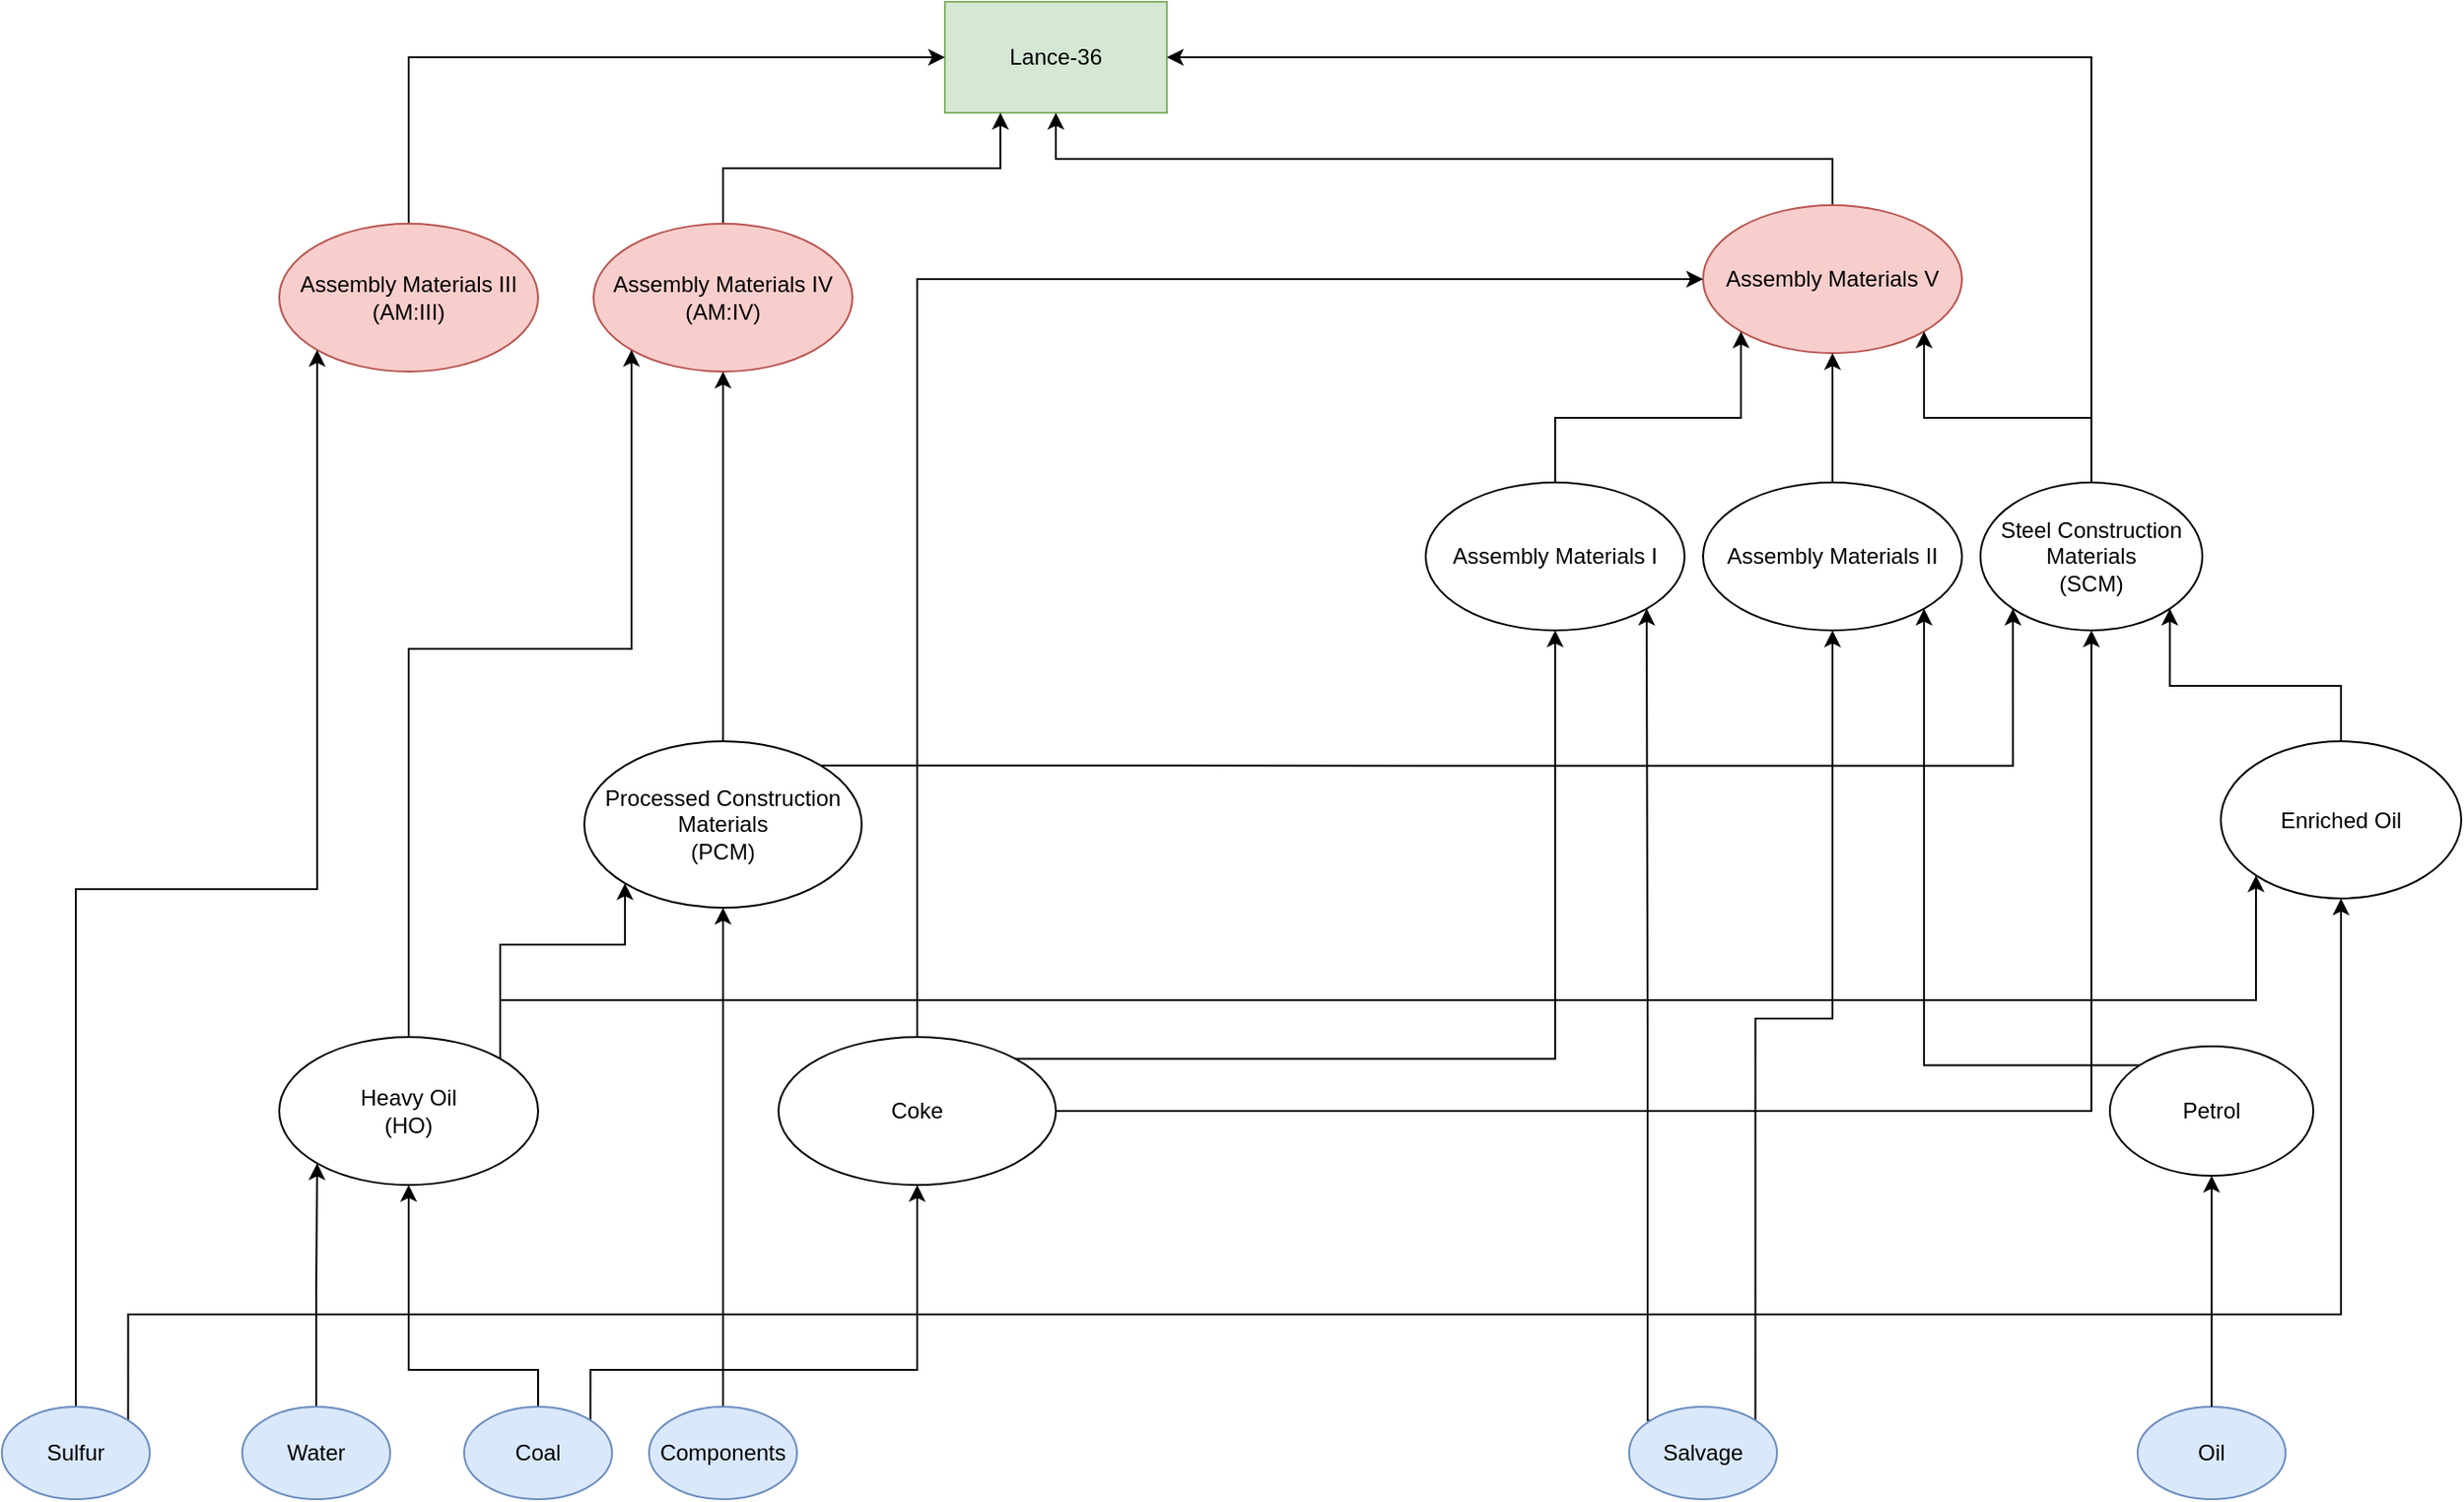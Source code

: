 <mxfile version="20.5.1" type="github">
  <diagram id="C2fSY1v2SiZeoUbDoYyL" name="Page-1">
    <mxGraphModel dx="1673" dy="896" grid="1" gridSize="10" guides="1" tooltips="1" connect="1" arrows="1" fold="1" page="1" pageScale="1" pageWidth="1654" pageHeight="1169" math="0" shadow="0">
      <root>
        <mxCell id="0" />
        <mxCell id="1" parent="0" />
        <mxCell id="mZHqQBj5hLjFbB_GEljO-1" value="Lance-36" style="rounded=0;whiteSpace=wrap;html=1;fillColor=#d5e8d4;strokeColor=#82b366;" vertex="1" parent="1">
          <mxGeometry x="550" y="50" width="120" height="60" as="geometry" />
        </mxCell>
        <mxCell id="mZHqQBj5hLjFbB_GEljO-8" style="edgeStyle=orthogonalEdgeStyle;rounded=0;orthogonalLoop=1;jettySize=auto;html=1;exitX=0.5;exitY=0;exitDx=0;exitDy=0;entryX=0;entryY=0.5;entryDx=0;entryDy=0;" edge="1" parent="1" source="mZHqQBj5hLjFbB_GEljO-2" target="mZHqQBj5hLjFbB_GEljO-1">
          <mxGeometry relative="1" as="geometry" />
        </mxCell>
        <mxCell id="mZHqQBj5hLjFbB_GEljO-2" value="Assembly Materials III&lt;br&gt;(AM:III)" style="ellipse;whiteSpace=wrap;html=1;fillColor=#f8cecc;strokeColor=#b85450;" vertex="1" parent="1">
          <mxGeometry x="190" y="170" width="140" height="80" as="geometry" />
        </mxCell>
        <mxCell id="mZHqQBj5hLjFbB_GEljO-7" style="edgeStyle=orthogonalEdgeStyle;rounded=0;orthogonalLoop=1;jettySize=auto;html=1;exitX=0.5;exitY=0;exitDx=0;exitDy=0;entryX=0.25;entryY=1;entryDx=0;entryDy=0;" edge="1" parent="1" source="mZHqQBj5hLjFbB_GEljO-3" target="mZHqQBj5hLjFbB_GEljO-1">
          <mxGeometry relative="1" as="geometry" />
        </mxCell>
        <mxCell id="mZHqQBj5hLjFbB_GEljO-3" value="Assembly Materials IV&lt;br&gt;(AM:IV)" style="ellipse;whiteSpace=wrap;html=1;fillColor=#f8cecc;strokeColor=#b85450;" vertex="1" parent="1">
          <mxGeometry x="360" y="170" width="140" height="80" as="geometry" />
        </mxCell>
        <mxCell id="mZHqQBj5hLjFbB_GEljO-9" style="edgeStyle=orthogonalEdgeStyle;rounded=0;orthogonalLoop=1;jettySize=auto;html=1;exitX=0.5;exitY=0;exitDx=0;exitDy=0;entryX=0.5;entryY=1;entryDx=0;entryDy=0;" edge="1" parent="1" source="mZHqQBj5hLjFbB_GEljO-4" target="mZHqQBj5hLjFbB_GEljO-1">
          <mxGeometry relative="1" as="geometry" />
        </mxCell>
        <mxCell id="mZHqQBj5hLjFbB_GEljO-4" value="Assembly Materials V" style="ellipse;whiteSpace=wrap;html=1;fillColor=#f8cecc;strokeColor=#b85450;" vertex="1" parent="1">
          <mxGeometry x="960" y="160" width="140" height="80" as="geometry" />
        </mxCell>
        <mxCell id="mZHqQBj5hLjFbB_GEljO-12" style="edgeStyle=orthogonalEdgeStyle;rounded=0;orthogonalLoop=1;jettySize=auto;html=1;exitX=0.5;exitY=0;exitDx=0;exitDy=0;entryX=1;entryY=0.5;entryDx=0;entryDy=0;" edge="1" parent="1" source="mZHqQBj5hLjFbB_GEljO-10" target="mZHqQBj5hLjFbB_GEljO-1">
          <mxGeometry relative="1" as="geometry" />
        </mxCell>
        <mxCell id="mZHqQBj5hLjFbB_GEljO-34" style="edgeStyle=orthogonalEdgeStyle;rounded=0;orthogonalLoop=1;jettySize=auto;html=1;exitX=0.5;exitY=0;exitDx=0;exitDy=0;entryX=1;entryY=1;entryDx=0;entryDy=0;" edge="1" parent="1" source="mZHqQBj5hLjFbB_GEljO-10" target="mZHqQBj5hLjFbB_GEljO-4">
          <mxGeometry relative="1" as="geometry" />
        </mxCell>
        <mxCell id="mZHqQBj5hLjFbB_GEljO-10" value="Steel Construction Materials&lt;br&gt;(SCM)" style="ellipse;whiteSpace=wrap;html=1;" vertex="1" parent="1">
          <mxGeometry x="1110" y="310" width="120" height="80" as="geometry" />
        </mxCell>
        <mxCell id="mZHqQBj5hLjFbB_GEljO-15" style="edgeStyle=orthogonalEdgeStyle;rounded=0;orthogonalLoop=1;jettySize=auto;html=1;exitX=0.5;exitY=0;exitDx=0;exitDy=0;entryX=0.5;entryY=1;entryDx=0;entryDy=0;" edge="1" parent="1" source="mZHqQBj5hLjFbB_GEljO-13" target="mZHqQBj5hLjFbB_GEljO-3">
          <mxGeometry relative="1" as="geometry">
            <Array as="points">
              <mxPoint x="430" y="400" />
              <mxPoint x="430" y="400" />
            </Array>
          </mxGeometry>
        </mxCell>
        <mxCell id="mZHqQBj5hLjFbB_GEljO-16" style="edgeStyle=orthogonalEdgeStyle;rounded=0;orthogonalLoop=1;jettySize=auto;html=1;exitX=1;exitY=0;exitDx=0;exitDy=0;entryX=0;entryY=1;entryDx=0;entryDy=0;" edge="1" parent="1" source="mZHqQBj5hLjFbB_GEljO-13" target="mZHqQBj5hLjFbB_GEljO-10">
          <mxGeometry relative="1" as="geometry" />
        </mxCell>
        <mxCell id="mZHqQBj5hLjFbB_GEljO-13" value="Processed Construction Materials &lt;br&gt;(PCM)" style="ellipse;whiteSpace=wrap;html=1;" vertex="1" parent="1">
          <mxGeometry x="355" y="450" width="150" height="90" as="geometry" />
        </mxCell>
        <mxCell id="mZHqQBj5hLjFbB_GEljO-18" style="edgeStyle=orthogonalEdgeStyle;rounded=0;orthogonalLoop=1;jettySize=auto;html=1;exitX=1;exitY=0;exitDx=0;exitDy=0;entryX=0;entryY=1;entryDx=0;entryDy=0;" edge="1" parent="1" source="mZHqQBj5hLjFbB_GEljO-17" target="mZHqQBj5hLjFbB_GEljO-13">
          <mxGeometry relative="1" as="geometry">
            <Array as="points">
              <mxPoint x="310" y="560" />
              <mxPoint x="377" y="560" />
            </Array>
          </mxGeometry>
        </mxCell>
        <mxCell id="mZHqQBj5hLjFbB_GEljO-20" style="edgeStyle=orthogonalEdgeStyle;rounded=0;orthogonalLoop=1;jettySize=auto;html=1;exitX=0.5;exitY=0;exitDx=0;exitDy=0;entryX=0;entryY=1;entryDx=0;entryDy=0;" edge="1" parent="1" source="mZHqQBj5hLjFbB_GEljO-17" target="mZHqQBj5hLjFbB_GEljO-3">
          <mxGeometry relative="1" as="geometry">
            <Array as="points">
              <mxPoint x="260" y="400" />
              <mxPoint x="381" y="400" />
            </Array>
          </mxGeometry>
        </mxCell>
        <mxCell id="mZHqQBj5hLjFbB_GEljO-46" style="edgeStyle=orthogonalEdgeStyle;rounded=0;orthogonalLoop=1;jettySize=auto;html=1;exitX=1;exitY=0;exitDx=0;exitDy=0;entryX=0;entryY=1;entryDx=0;entryDy=0;" edge="1" parent="1" source="mZHqQBj5hLjFbB_GEljO-17" target="mZHqQBj5hLjFbB_GEljO-42">
          <mxGeometry relative="1" as="geometry">
            <Array as="points">
              <mxPoint x="310" y="590" />
              <mxPoint x="1259" y="590" />
            </Array>
          </mxGeometry>
        </mxCell>
        <mxCell id="mZHqQBj5hLjFbB_GEljO-17" value="Heavy Oil&lt;br&gt;(HO)" style="ellipse;whiteSpace=wrap;html=1;" vertex="1" parent="1">
          <mxGeometry x="190" y="610" width="140" height="80" as="geometry" />
        </mxCell>
        <mxCell id="mZHqQBj5hLjFbB_GEljO-27" style="edgeStyle=orthogonalEdgeStyle;rounded=0;orthogonalLoop=1;jettySize=auto;html=1;exitX=0.5;exitY=0;exitDx=0;exitDy=0;entryX=0;entryY=1;entryDx=0;entryDy=0;" edge="1" parent="1" source="mZHqQBj5hLjFbB_GEljO-21" target="mZHqQBj5hLjFbB_GEljO-17">
          <mxGeometry relative="1" as="geometry" />
        </mxCell>
        <mxCell id="mZHqQBj5hLjFbB_GEljO-21" value="Water" style="ellipse;whiteSpace=wrap;html=1;fillColor=#dae8fc;strokeColor=#6c8ebf;" vertex="1" parent="1">
          <mxGeometry x="170" y="810" width="80" height="50" as="geometry" />
        </mxCell>
        <mxCell id="mZHqQBj5hLjFbB_GEljO-51" style="edgeStyle=orthogonalEdgeStyle;rounded=0;orthogonalLoop=1;jettySize=auto;html=1;exitX=0;exitY=0;exitDx=0;exitDy=0;entryX=1;entryY=1;entryDx=0;entryDy=0;" edge="1" parent="1" source="mZHqQBj5hLjFbB_GEljO-22" target="mZHqQBj5hLjFbB_GEljO-31">
          <mxGeometry relative="1" as="geometry">
            <Array as="points">
              <mxPoint x="930" y="817" />
              <mxPoint x="930" y="600" />
            </Array>
          </mxGeometry>
        </mxCell>
        <mxCell id="mZHqQBj5hLjFbB_GEljO-54" style="edgeStyle=orthogonalEdgeStyle;rounded=0;orthogonalLoop=1;jettySize=auto;html=1;exitX=1;exitY=0;exitDx=0;exitDy=0;entryX=0.5;entryY=1;entryDx=0;entryDy=0;" edge="1" parent="1" source="mZHqQBj5hLjFbB_GEljO-22" target="mZHqQBj5hLjFbB_GEljO-30">
          <mxGeometry relative="1" as="geometry" />
        </mxCell>
        <mxCell id="mZHqQBj5hLjFbB_GEljO-22" value="Salvage" style="ellipse;whiteSpace=wrap;html=1;fillColor=#dae8fc;strokeColor=#6c8ebf;" vertex="1" parent="1">
          <mxGeometry x="920" y="810" width="80" height="50" as="geometry" />
        </mxCell>
        <mxCell id="mZHqQBj5hLjFbB_GEljO-28" style="edgeStyle=orthogonalEdgeStyle;rounded=0;orthogonalLoop=1;jettySize=auto;html=1;exitX=0.5;exitY=0;exitDx=0;exitDy=0;entryX=0;entryY=1;entryDx=0;entryDy=0;" edge="1" parent="1" source="mZHqQBj5hLjFbB_GEljO-23" target="mZHqQBj5hLjFbB_GEljO-2">
          <mxGeometry relative="1" as="geometry" />
        </mxCell>
        <mxCell id="mZHqQBj5hLjFbB_GEljO-44" style="edgeStyle=orthogonalEdgeStyle;rounded=0;orthogonalLoop=1;jettySize=auto;html=1;exitX=1;exitY=0;exitDx=0;exitDy=0;entryX=0.5;entryY=1;entryDx=0;entryDy=0;" edge="1" parent="1" source="mZHqQBj5hLjFbB_GEljO-23" target="mZHqQBj5hLjFbB_GEljO-42">
          <mxGeometry relative="1" as="geometry">
            <Array as="points">
              <mxPoint x="108" y="760" />
              <mxPoint x="1305" y="760" />
            </Array>
          </mxGeometry>
        </mxCell>
        <mxCell id="mZHqQBj5hLjFbB_GEljO-23" value="Sulfur" style="ellipse;whiteSpace=wrap;html=1;fillColor=#dae8fc;strokeColor=#6c8ebf;" vertex="1" parent="1">
          <mxGeometry x="40" y="810" width="80" height="50" as="geometry" />
        </mxCell>
        <mxCell id="mZHqQBj5hLjFbB_GEljO-48" style="edgeStyle=orthogonalEdgeStyle;rounded=0;orthogonalLoop=1;jettySize=auto;html=1;exitX=0.5;exitY=0;exitDx=0;exitDy=0;entryX=0.5;entryY=1;entryDx=0;entryDy=0;" edge="1" parent="1" source="mZHqQBj5hLjFbB_GEljO-24" target="mZHqQBj5hLjFbB_GEljO-13">
          <mxGeometry relative="1" as="geometry" />
        </mxCell>
        <mxCell id="mZHqQBj5hLjFbB_GEljO-24" value="Components" style="ellipse;whiteSpace=wrap;html=1;fillColor=#dae8fc;strokeColor=#6c8ebf;" vertex="1" parent="1">
          <mxGeometry x="390" y="810" width="80" height="50" as="geometry" />
        </mxCell>
        <mxCell id="mZHqQBj5hLjFbB_GEljO-26" style="edgeStyle=orthogonalEdgeStyle;rounded=0;orthogonalLoop=1;jettySize=auto;html=1;exitX=0.5;exitY=0;exitDx=0;exitDy=0;entryX=0.5;entryY=1;entryDx=0;entryDy=0;" edge="1" parent="1" source="mZHqQBj5hLjFbB_GEljO-25" target="mZHqQBj5hLjFbB_GEljO-17">
          <mxGeometry relative="1" as="geometry">
            <Array as="points">
              <mxPoint x="330" y="790" />
              <mxPoint x="260" y="790" />
            </Array>
          </mxGeometry>
        </mxCell>
        <mxCell id="mZHqQBj5hLjFbB_GEljO-36" style="edgeStyle=orthogonalEdgeStyle;rounded=0;orthogonalLoop=1;jettySize=auto;html=1;exitX=1;exitY=0;exitDx=0;exitDy=0;entryX=0.5;entryY=1;entryDx=0;entryDy=0;" edge="1" parent="1" source="mZHqQBj5hLjFbB_GEljO-25" target="mZHqQBj5hLjFbB_GEljO-35">
          <mxGeometry relative="1" as="geometry">
            <mxPoint x="410" y="610" as="targetPoint" />
            <Array as="points">
              <mxPoint x="358" y="790" />
              <mxPoint x="535" y="790" />
            </Array>
          </mxGeometry>
        </mxCell>
        <mxCell id="mZHqQBj5hLjFbB_GEljO-25" value="Coal" style="ellipse;whiteSpace=wrap;html=1;fillColor=#dae8fc;strokeColor=#6c8ebf;" vertex="1" parent="1">
          <mxGeometry x="290" y="810" width="80" height="50" as="geometry" />
        </mxCell>
        <mxCell id="mZHqQBj5hLjFbB_GEljO-29" value="Oil" style="ellipse;whiteSpace=wrap;html=1;fillColor=#dae8fc;strokeColor=#6c8ebf;" vertex="1" parent="1">
          <mxGeometry x="1195" y="810" width="80" height="50" as="geometry" />
        </mxCell>
        <mxCell id="mZHqQBj5hLjFbB_GEljO-33" style="edgeStyle=orthogonalEdgeStyle;rounded=0;orthogonalLoop=1;jettySize=auto;html=1;exitX=0.5;exitY=0;exitDx=0;exitDy=0;entryX=0.5;entryY=1;entryDx=0;entryDy=0;" edge="1" parent="1" source="mZHqQBj5hLjFbB_GEljO-30" target="mZHqQBj5hLjFbB_GEljO-4">
          <mxGeometry relative="1" as="geometry" />
        </mxCell>
        <mxCell id="mZHqQBj5hLjFbB_GEljO-30" value="Assembly Materials II" style="ellipse;whiteSpace=wrap;html=1;" vertex="1" parent="1">
          <mxGeometry x="960" y="310" width="140" height="80" as="geometry" />
        </mxCell>
        <mxCell id="mZHqQBj5hLjFbB_GEljO-32" style="edgeStyle=orthogonalEdgeStyle;rounded=0;orthogonalLoop=1;jettySize=auto;html=1;exitX=0.5;exitY=0;exitDx=0;exitDy=0;entryX=0;entryY=1;entryDx=0;entryDy=0;" edge="1" parent="1" source="mZHqQBj5hLjFbB_GEljO-31" target="mZHqQBj5hLjFbB_GEljO-4">
          <mxGeometry relative="1" as="geometry">
            <mxPoint x="820" y="250" as="targetPoint" />
          </mxGeometry>
        </mxCell>
        <mxCell id="mZHqQBj5hLjFbB_GEljO-31" value="Assembly Materials I" style="ellipse;whiteSpace=wrap;html=1;" vertex="1" parent="1">
          <mxGeometry x="810" y="310" width="140" height="80" as="geometry" />
        </mxCell>
        <mxCell id="mZHqQBj5hLjFbB_GEljO-38" style="edgeStyle=orthogonalEdgeStyle;rounded=0;orthogonalLoop=1;jettySize=auto;html=1;exitX=1;exitY=0.5;exitDx=0;exitDy=0;entryX=0.5;entryY=1;entryDx=0;entryDy=0;" edge="1" parent="1" source="mZHqQBj5hLjFbB_GEljO-35" target="mZHqQBj5hLjFbB_GEljO-10">
          <mxGeometry relative="1" as="geometry" />
        </mxCell>
        <mxCell id="mZHqQBj5hLjFbB_GEljO-58" style="edgeStyle=orthogonalEdgeStyle;rounded=0;orthogonalLoop=1;jettySize=auto;html=1;exitX=1;exitY=0;exitDx=0;exitDy=0;entryX=0.5;entryY=1;entryDx=0;entryDy=0;" edge="1" parent="1" source="mZHqQBj5hLjFbB_GEljO-35" target="mZHqQBj5hLjFbB_GEljO-31">
          <mxGeometry relative="1" as="geometry" />
        </mxCell>
        <mxCell id="mZHqQBj5hLjFbB_GEljO-59" style="edgeStyle=orthogonalEdgeStyle;rounded=0;orthogonalLoop=1;jettySize=auto;html=1;exitX=0.5;exitY=0;exitDx=0;exitDy=0;entryX=0;entryY=0.5;entryDx=0;entryDy=0;" edge="1" parent="1" source="mZHqQBj5hLjFbB_GEljO-35" target="mZHqQBj5hLjFbB_GEljO-4">
          <mxGeometry relative="1" as="geometry" />
        </mxCell>
        <mxCell id="mZHqQBj5hLjFbB_GEljO-35" value="Coke" style="ellipse;whiteSpace=wrap;html=1;" vertex="1" parent="1">
          <mxGeometry x="460" y="610" width="150" height="80" as="geometry" />
        </mxCell>
        <mxCell id="mZHqQBj5hLjFbB_GEljO-45" style="edgeStyle=orthogonalEdgeStyle;rounded=0;orthogonalLoop=1;jettySize=auto;html=1;exitX=0.5;exitY=0;exitDx=0;exitDy=0;entryX=1;entryY=1;entryDx=0;entryDy=0;" edge="1" parent="1" source="mZHqQBj5hLjFbB_GEljO-42" target="mZHqQBj5hLjFbB_GEljO-10">
          <mxGeometry relative="1" as="geometry" />
        </mxCell>
        <mxCell id="mZHqQBj5hLjFbB_GEljO-42" value="Enriched Oil" style="ellipse;whiteSpace=wrap;html=1;" vertex="1" parent="1">
          <mxGeometry x="1240" y="450" width="130" height="85" as="geometry" />
        </mxCell>
        <mxCell id="mZHqQBj5hLjFbB_GEljO-56" style="edgeStyle=orthogonalEdgeStyle;rounded=0;orthogonalLoop=1;jettySize=auto;html=1;exitX=0;exitY=0;exitDx=0;exitDy=0;entryX=1;entryY=1;entryDx=0;entryDy=0;" edge="1" parent="1" source="mZHqQBj5hLjFbB_GEljO-55" target="mZHqQBj5hLjFbB_GEljO-30">
          <mxGeometry relative="1" as="geometry" />
        </mxCell>
        <mxCell id="mZHqQBj5hLjFbB_GEljO-57" style="edgeStyle=orthogonalEdgeStyle;rounded=0;orthogonalLoop=1;jettySize=auto;html=1;exitX=0.5;exitY=0;exitDx=0;exitDy=0;entryX=0.5;entryY=1;entryDx=0;entryDy=0;" edge="1" parent="1" source="mZHqQBj5hLjFbB_GEljO-29" target="mZHqQBj5hLjFbB_GEljO-55">
          <mxGeometry relative="1" as="geometry" />
        </mxCell>
        <mxCell id="mZHqQBj5hLjFbB_GEljO-55" value="Petrol" style="ellipse;whiteSpace=wrap;html=1;" vertex="1" parent="1">
          <mxGeometry x="1180" y="615" width="110" height="70" as="geometry" />
        </mxCell>
      </root>
    </mxGraphModel>
  </diagram>
</mxfile>

